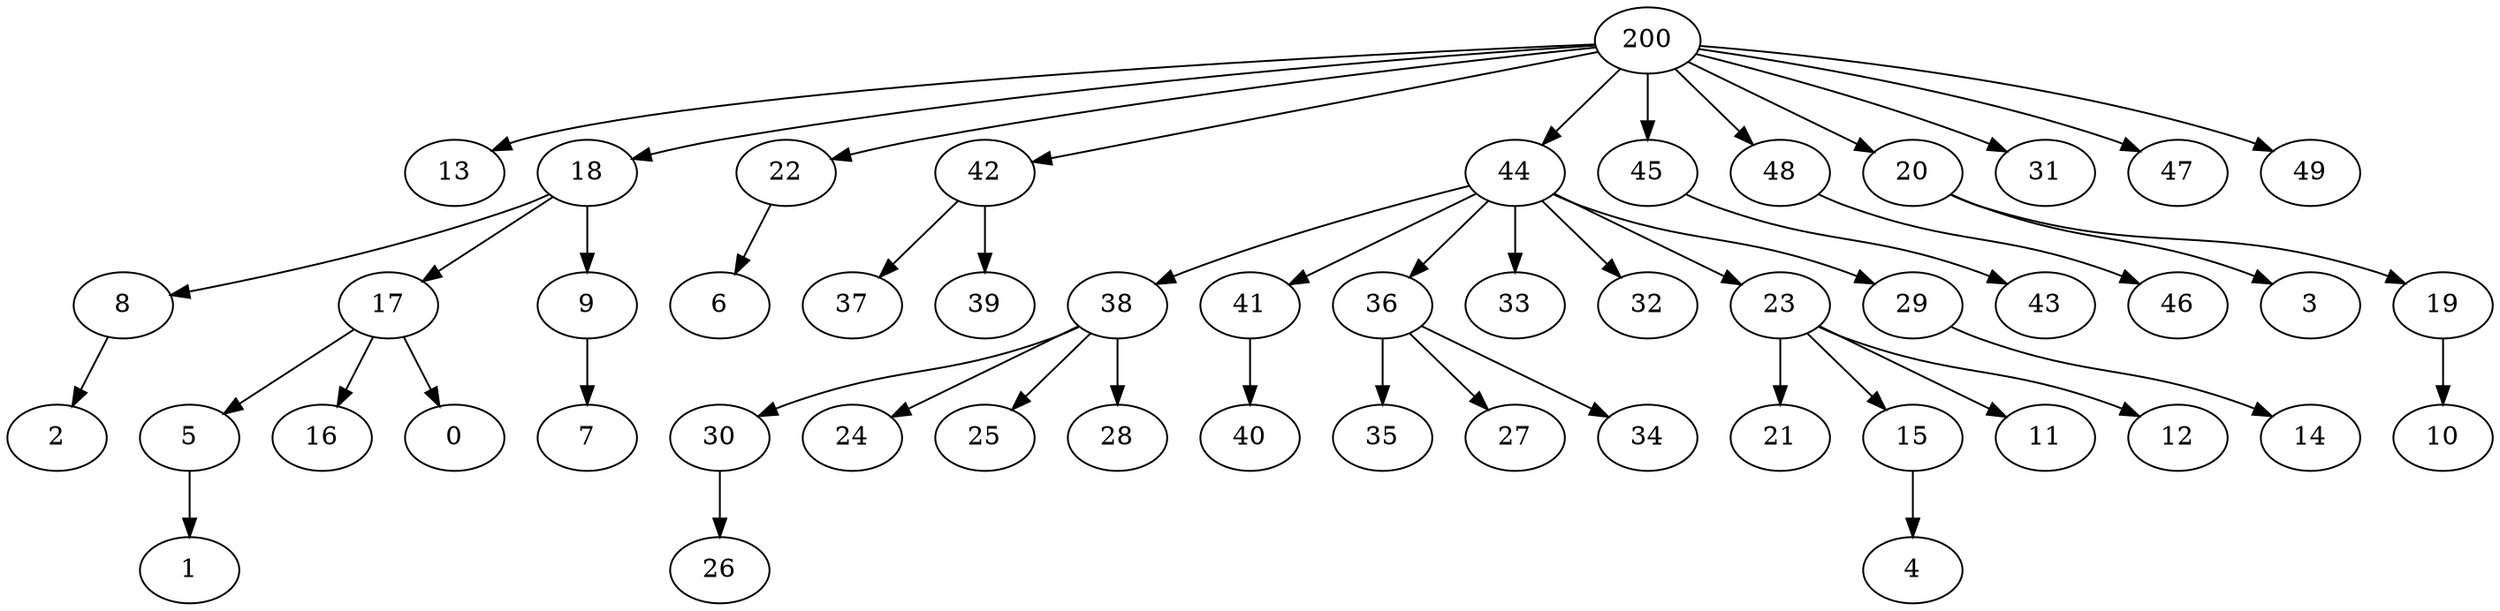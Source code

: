 digraph arbol {200 -> 13[Label=1];
18 -> 8[Label=1];
5 -> 1[Label=1];
8 -> 2[Label=2];
17 -> 5[Label=1];
22 -> 6[Label=1];
30 -> 26[Label=1];
38 -> 24[Label=1];
38 -> 30[Label=2];
41 -> 40[Label=4];
42 -> 37[Label=3];
36 -> 35[Label=3];
36 -> 27[Label=3];
36 -> 34[Label=2];
42 -> 39[Label=1];
44 -> 33[Label=3];
44 -> 32[Label=3];
23 -> 21[Label=3];
44 -> 36[Label=3];
44 -> 38[Label=2];
44 -> 41[Label=3];
45 -> 43[Label=1];
48 -> 46[Label=8];
200 -> 18[Label=1];
18 -> 9[Label=1];
17 -> 16[Label=1];
9 -> 7[Label=2];
17 -> 0[Label=2];
15 -> 4[Label=2];
18 -> 17[Label=1];
20 -> 3[Label=1];
20 -> 19[Label=1];
23 -> 11[Label=1];
19 -> 10[Label=2];
23 -> 12[Label=1];
23 -> 15[Label=2];
38 -> 25[Label=1];
44 -> 23[Label=2];
44 -> 29[Label=2];
38 -> 28[Label=1];
200 -> 20[Label=1];
200 -> 22[Label=1];
29 -> 14[Label=2];
200 -> 31[Label=2];
200 -> 42[Label=3];
200 -> 44[Label=1];
200 -> 45[Label=4];
200 -> 47[Label=2];
200 -> 48[Label=7];
200 -> 49[Label=9];
}
